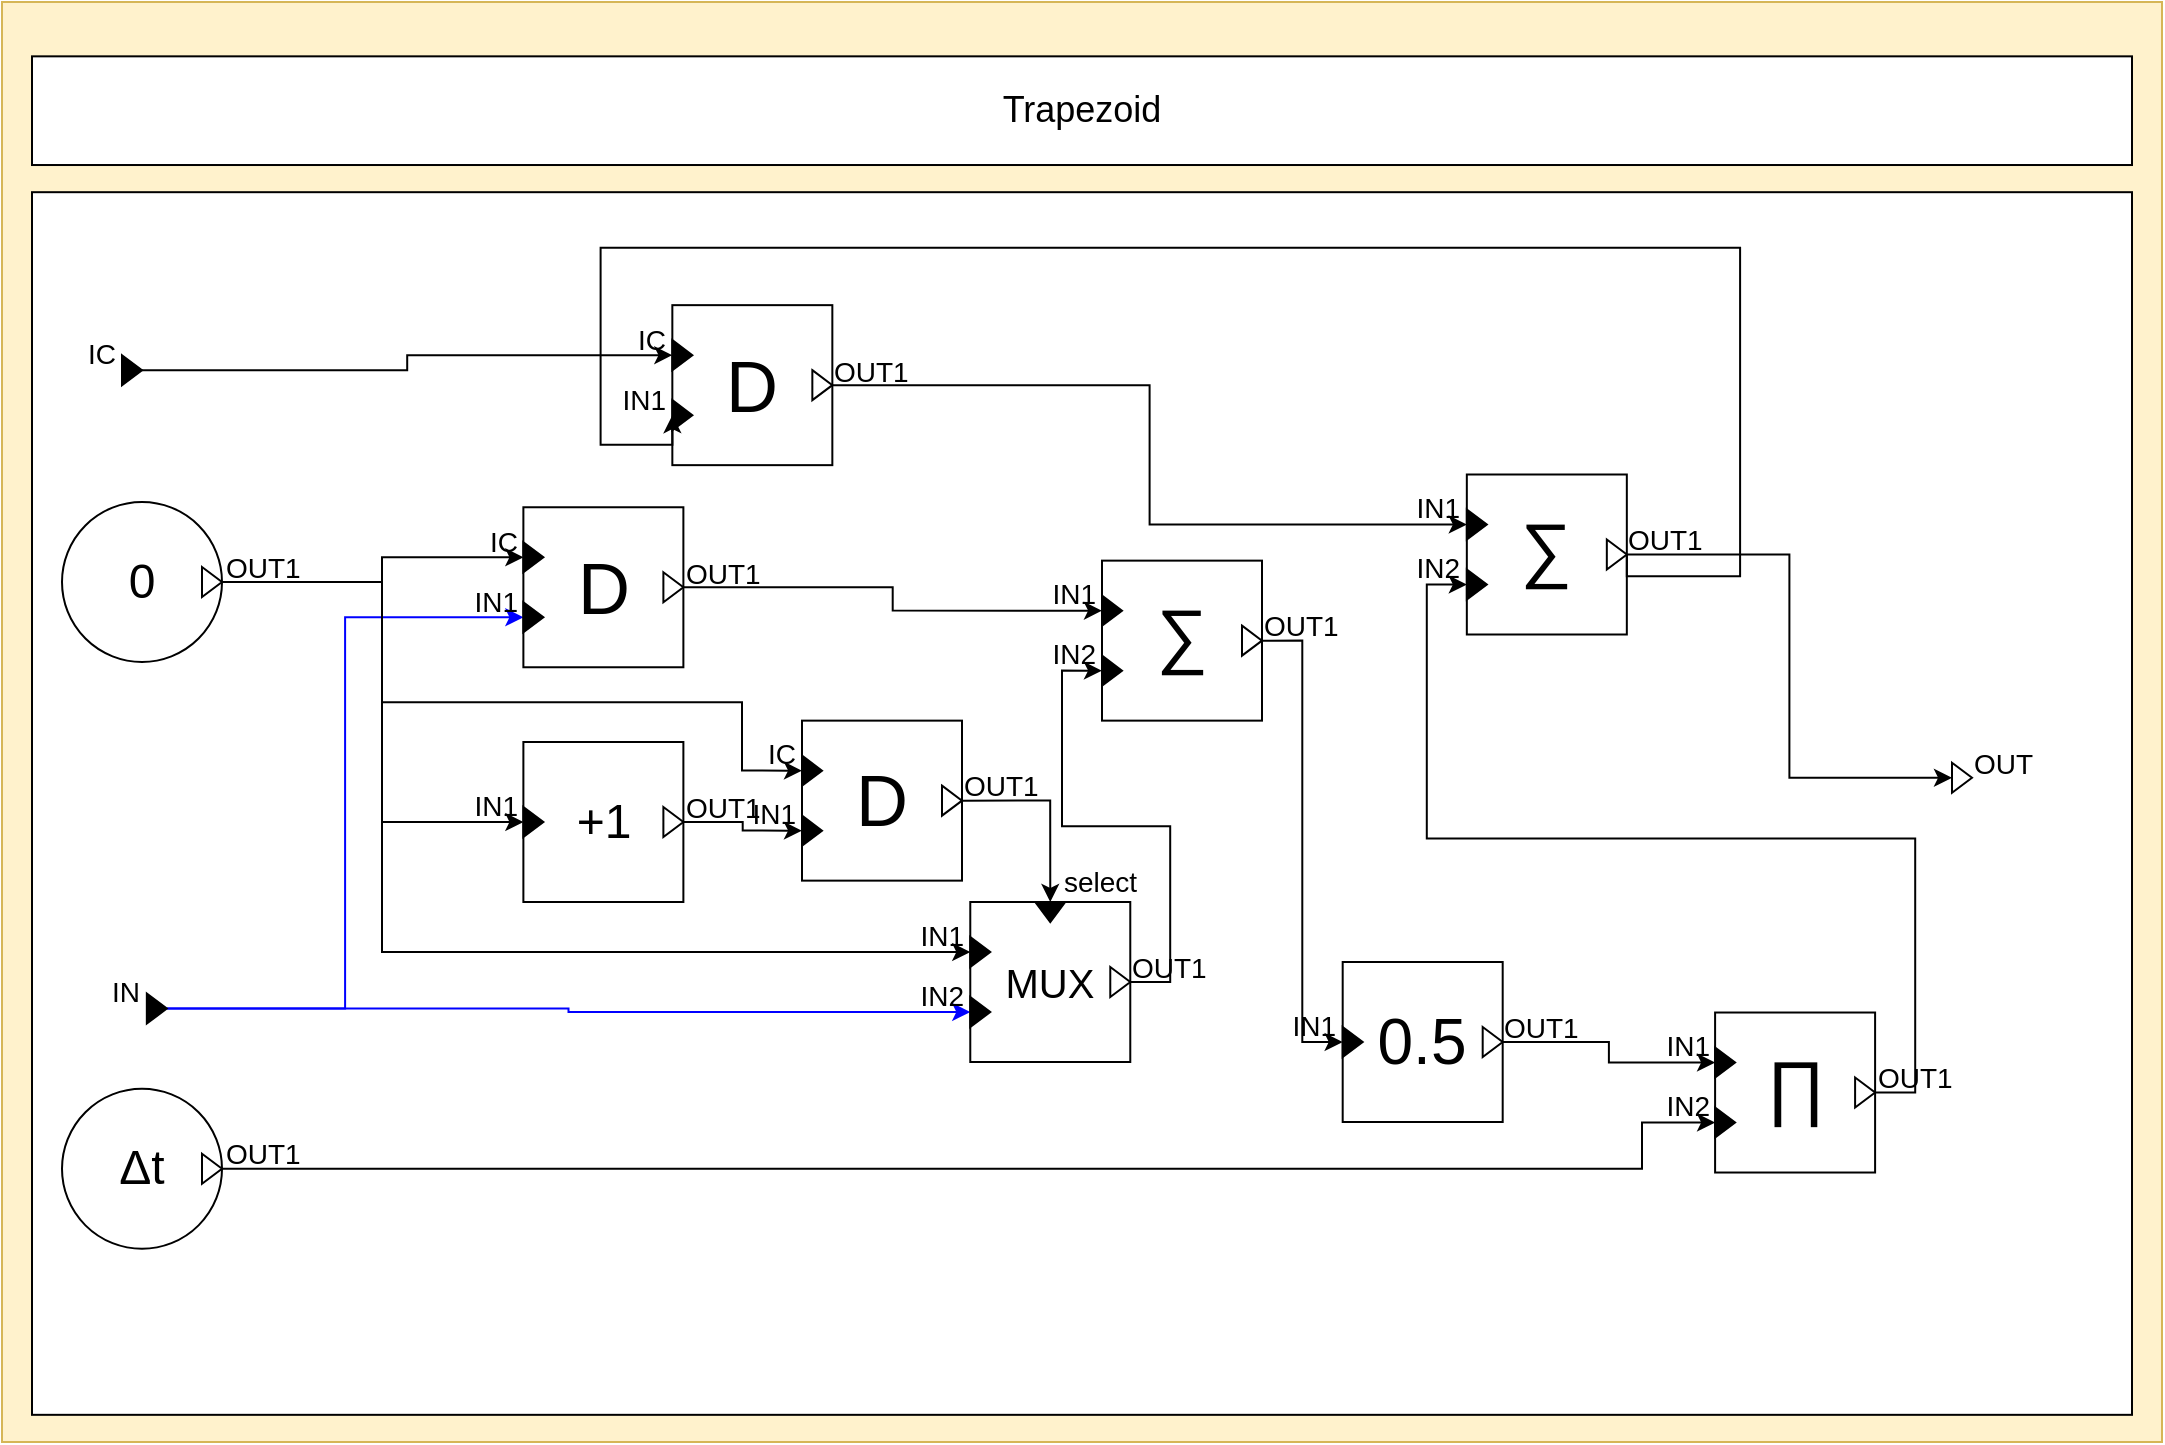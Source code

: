 <mxfile version="24.7.17">
  <diagram name="Page-1" id="q8zkSTC78mB-4oezDPPM">
    <mxGraphModel dx="1434" dy="838" grid="1" gridSize="10" guides="1" tooltips="1" connect="1" arrows="1" fold="1" page="1" pageScale="1" pageWidth="827" pageHeight="1169" math="0" shadow="0">
      <root>
        <mxCell id="0" />
        <mxCell id="1" parent="0" />
        <object label="" placeholders="1" class_name="Trapezoid" id="h2C-zFGGvk7dKX5kOmhA-1">
          <mxCell style="rounded=0;whiteSpace=wrap;html=1;fillColor=#fff2cc;strokeColor=#d6b656;container=0;connectable=0;allowArrows=0;treeFolding=0;moveCells=0;treeMoving=0;comic=0;rotatable=0;expand=1;autosize=1;resizeWidth=1;resizeHeight=1;metaEdit=1;" vertex="1" parent="1">
            <mxGeometry x="50" y="250" width="1080" height="720" as="geometry">
              <mxRectangle x="40" y="400" width="50" height="40" as="alternateBounds" />
            </mxGeometry>
          </mxCell>
        </object>
        <object label="%class_name%" placeholders="1" id="h2C-zFGGvk7dKX5kOmhA-2">
          <mxCell style="rounded=0;whiteSpace=wrap;html=1;fillColor=#ffffff;fontSize=18;connectable=0;allowArrows=0;rotatable=0;cloneable=0;deletable=0;" vertex="1" parent="h2C-zFGGvk7dKX5kOmhA-1">
            <mxGeometry x="15.0" y="27.17" width="1050" height="54.34" as="geometry" />
          </mxCell>
        </object>
        <mxCell id="h2C-zFGGvk7dKX5kOmhA-3" value="" style="rounded=0;whiteSpace=wrap;html=1;fillColor=#ffffff;connectable=0;allowArrows=0;container=1;collapsible=0;portConstraintRotation=0;rotatable=0;cloneable=0;deletable=0;recursiveResize=0;" vertex="1" parent="h2C-zFGGvk7dKX5kOmhA-1">
          <mxGeometry x="15.0" y="95.094" width="1050" height="611.321" as="geometry">
            <mxRectangle x="10" y="70" width="50" height="40" as="alternateBounds" />
          </mxGeometry>
        </mxCell>
        <mxCell id="h2C-zFGGvk7dKX5kOmhA-4" style="edgeStyle=orthogonalEdgeStyle;rounded=0;orthogonalLoop=1;jettySize=auto;html=1;exitX=1;exitY=0.5;exitDx=0;exitDy=0;entryX=0;entryY=0.5;entryDx=0;entryDy=0;" edge="1" parent="h2C-zFGGvk7dKX5kOmhA-3" source="h2C-zFGGvk7dKX5kOmhA-5" target="h2C-zFGGvk7dKX5kOmhA-11">
          <mxGeometry relative="1" as="geometry" />
        </mxCell>
        <object label="%name%" placeholders="1" name="IC" class_name="InputPort" id="h2C-zFGGvk7dKX5kOmhA-5">
          <mxCell style="triangle;fontSize=14;points=[[0,0.5],[1,0.5]];allowArrows=0;verticalAlign=middle;horizontal=1;spacingTop=0;align=right;spacingLeft=0;spacingRight=8;html=1;comic=0;treeFolding=0;treeMoving=0;resizable=0;movableLabel=1;spacing=2;aspect=fixed;fillColor=#000000;metaEdit=1;" vertex="1" parent="h2C-zFGGvk7dKX5kOmhA-3">
            <mxGeometry x="45.0" y="81.509" width="10" height="15" as="geometry">
              <mxPoint x="-4" y="-8" as="offset" />
            </mxGeometry>
          </mxCell>
        </object>
        <mxCell id="h2C-zFGGvk7dKX5kOmhA-58" style="edgeStyle=orthogonalEdgeStyle;rounded=0;orthogonalLoop=1;jettySize=auto;html=1;exitX=1;exitY=0.5;exitDx=0;exitDy=0;exitPerimeter=0;entryX=0;entryY=0.5;entryDx=0;entryDy=0;strokeColor=#0000FF;" edge="1" parent="h2C-zFGGvk7dKX5kOmhA-3" source="h2C-zFGGvk7dKX5kOmhA-7" target="h2C-zFGGvk7dKX5kOmhA-56">
          <mxGeometry relative="1" as="geometry" />
        </mxCell>
        <mxCell id="h2C-zFGGvk7dKX5kOmhA-95" style="edgeStyle=orthogonalEdgeStyle;rounded=0;orthogonalLoop=1;jettySize=auto;html=1;exitX=1;exitY=0.5;exitDx=0;exitDy=0;exitPerimeter=0;entryX=0;entryY=0.5;entryDx=0;entryDy=0;strokeColor=#0000FF;" edge="1" parent="h2C-zFGGvk7dKX5kOmhA-3" source="h2C-zFGGvk7dKX5kOmhA-7" target="h2C-zFGGvk7dKX5kOmhA-92">
          <mxGeometry relative="1" as="geometry" />
        </mxCell>
        <object label="%name%" placeholders="1" name="IN" class_name="InputPort" id="h2C-zFGGvk7dKX5kOmhA-7">
          <mxCell style="triangle;fontSize=14;points=[[1,0.5,0,0,0]];allowArrows=0;verticalAlign=middle;horizontal=1;spacingTop=0;align=right;spacingLeft=0;spacingRight=8;html=1;comic=0;treeFolding=0;treeMoving=0;resizable=0;movableLabel=1;spacing=2;aspect=fixed;fillColor=#000000;metaEdit=1;" vertex="1" parent="h2C-zFGGvk7dKX5kOmhA-3">
            <mxGeometry x="57.414" y="400.694" width="10" height="15" as="geometry">
              <mxPoint x="-4" y="-8" as="offset" />
            </mxGeometry>
          </mxCell>
        </object>
        <object label="%name%" placeholders="1" name="OUT" class_name="OutputPort" id="h2C-zFGGvk7dKX5kOmhA-8">
          <mxCell style="triangle;fillColor=#ffffff;fontSize=14;points=[[0,0.5],[1,0.5]];allowArrows=0;verticalAlign=middle;horizontal=1;spacingTop=0;align=left;spacingLeft=4;spacingRight=0;html=1;comic=0;treeFolding=0;treeMoving=0;movable=1;resizable=0;rotatable=1;deletable=1;editable=1;connectable=1;movableLabel=1;spacing=2;aspect=fixed;metaEdit=1;" vertex="1" parent="h2C-zFGGvk7dKX5kOmhA-3">
            <mxGeometry x="960.0" y="285.283" width="10" height="15" as="geometry">
              <mxPoint x="5" y="-7" as="offset" />
            </mxGeometry>
          </mxCell>
        </object>
        <object label="%symbol%" placeholders="1" symbol="D" class_name="DelayBlock" block_name="" id="h2C-zFGGvk7dKX5kOmhA-9">
          <mxCell style="whiteSpace=wrap;html=1;aspect=fixed;comic=0;fillColor=#FFFFFF;fontSize=36;align=center;resizable=0;container=1;collapsible=0;points=[];allowArrows=0;metaEdit=1;connectable=0;" vertex="1" parent="h2C-zFGGvk7dKX5kOmhA-3">
            <mxGeometry x="320.172" y="56.482" width="80" height="80" as="geometry" />
          </mxCell>
        </object>
        <object label="%name%" placeholders="1" name="OUT1" class_name="OutputPort" id="h2C-zFGGvk7dKX5kOmhA-10">
          <mxCell style="triangle;fillColor=#ffffff;fontSize=14;points=[[1,0.5]];allowArrows=0;verticalAlign=middle;horizontal=1;spacingTop=0;align=left;spacingLeft=4;spacingRight=0;html=1;comic=0;treeFolding=0;treeMoving=0;movable=1;resizable=0;rotatable=1;deletable=1;editable=1;connectable=1;movableLabel=1;spacing=2;aspect=fixed;metaEdit=1;" vertex="1" parent="h2C-zFGGvk7dKX5kOmhA-9">
            <mxGeometry x="70" y="32.5" width="10" height="15" as="geometry">
              <mxPoint x="5" y="-7" as="offset" />
            </mxGeometry>
          </mxCell>
        </object>
        <object label="%name%" placeholders="1" name="IC" class_name="InputPort" id="h2C-zFGGvk7dKX5kOmhA-11">
          <mxCell style="triangle;fontSize=14;points=[[0,0.5]];allowArrows=0;verticalAlign=middle;horizontal=1;spacingTop=0;align=right;spacingLeft=0;spacingRight=8;html=1;comic=0;treeFolding=0;treeMoving=0;resizable=0;movableLabel=1;spacing=2;aspect=fixed;fillColor=#000000;metaEdit=1;" vertex="1" parent="h2C-zFGGvk7dKX5kOmhA-9">
            <mxGeometry y="17.5" width="10" height="15" as="geometry">
              <mxPoint x="-4" y="-8" as="offset" />
            </mxGeometry>
          </mxCell>
        </object>
        <object label="%name%" placeholders="1" name="IN1" class_name="InputPort" id="h2C-zFGGvk7dKX5kOmhA-12">
          <mxCell style="triangle;fontSize=14;points=[[0,0.5]];allowArrows=0;verticalAlign=middle;horizontal=1;spacingTop=0;align=right;spacingLeft=0;spacingRight=8;html=1;comic=0;treeFolding=0;treeMoving=0;resizable=0;movableLabel=1;spacing=2;aspect=fixed;fillColor=#000000;metaEdit=1;" vertex="1" parent="h2C-zFGGvk7dKX5kOmhA-9">
            <mxGeometry y="47.5" width="10" height="15" as="geometry">
              <mxPoint x="-4" y="-8" as="offset" />
            </mxGeometry>
          </mxCell>
        </object>
        <object label="%symbol%" placeholders="1" block_name="" class_name="DeltaTBlock" symbol="&amp;#916;t" id="h2C-zFGGvk7dKX5kOmhA-13">
          <mxCell style="ellipse;whiteSpace=wrap;html=1;comic=0;fillColor=#ffffff;fontSize=24;align=center;allowArrows=0;connectable=0;container=1;collapsible=0;recursiveResize=1;direction=west;resizable=0;metaEdit=1;" vertex="1" parent="h2C-zFGGvk7dKX5kOmhA-3">
            <mxGeometry x="15.0" y="448.302" width="80" height="80" as="geometry" />
          </mxCell>
        </object>
        <object label="%name%" placeholders="1" name="OUT1" class_name="OutputPort" id="h2C-zFGGvk7dKX5kOmhA-14">
          <mxCell style="triangle;fillColor=#ffffff;fontSize=14;points=[[1,0.5]];allowArrows=0;verticalAlign=middle;horizontal=1;spacingTop=0;align=left;spacingLeft=4;spacingRight=0;html=1;comic=0;treeFolding=0;treeMoving=0;movable=1;resizable=0;rotatable=1;deletable=1;editable=1;connectable=1;movableLabel=1;spacing=2;aspect=fixed;metaEdit=1;" vertex="1" parent="h2C-zFGGvk7dKX5kOmhA-13">
            <mxGeometry x="70" y="32.5" width="10" height="15" as="geometry">
              <mxPoint x="6" y="-7" as="offset" />
            </mxGeometry>
          </mxCell>
        </object>
        <object label="%value%" placeholders="1" value="0" block_name="" class_name="ConstantBlock" id="h2C-zFGGvk7dKX5kOmhA-15">
          <mxCell style="ellipse;whiteSpace=wrap;html=1;comic=0;fillColor=#ffffff;fontSize=24;align=center;allowArrows=0;connectable=0;container=1;collapsible=0;recursiveResize=1;direction=west;resizable=0;metaEdit=1;" vertex="1" parent="h2C-zFGGvk7dKX5kOmhA-3">
            <mxGeometry x="15.0" y="154.901" width="80" height="80" as="geometry" />
          </mxCell>
        </object>
        <object label="%name%" placeholders="1" name="OUT1" class_name="OutputPort" id="h2C-zFGGvk7dKX5kOmhA-16">
          <mxCell style="triangle;fillColor=#ffffff;fontSize=14;points=[[1,0.5]];allowArrows=0;verticalAlign=middle;horizontal=1;spacingTop=0;align=left;spacingLeft=4;spacingRight=0;html=1;comic=0;treeFolding=0;treeMoving=0;movable=1;resizable=0;rotatable=1;deletable=1;editable=1;connectable=1;movableLabel=1;spacing=2;aspect=fixed;metaEdit=1;" vertex="1" parent="h2C-zFGGvk7dKX5kOmhA-15">
            <mxGeometry x="70" y="32.5" width="10" height="15" as="geometry">
              <mxPoint x="6" y="-7" as="offset" />
            </mxGeometry>
          </mxCell>
        </object>
        <object label="%symbol%" placeholders="1" symbol="&amp;prod;" class_name="ProductBlock" block_name="" numberOfInputs="2" id="h2C-zFGGvk7dKX5kOmhA-17">
          <mxCell style="whiteSpace=wrap;html=1;aspect=fixed;comic=0;fillColor=#FFFFFF;fontSize=36;align=center;resizable=0;container=1;collapsible=0;points=[];allowArrows=0;spacingTop=-6;metaEdit=1;connectable=0;" vertex="1" parent="h2C-zFGGvk7dKX5kOmhA-3">
            <mxGeometry x="841.552" y="410.164" width="80" height="80" as="geometry" />
          </mxCell>
        </object>
        <object label="%name%" placeholders="1" name="OUT1" class_name="OutputPort" id="h2C-zFGGvk7dKX5kOmhA-18">
          <mxCell style="triangle;fillColor=#ffffff;fontSize=14;points=[[1,0.5]];allowArrows=0;verticalAlign=middle;horizontal=1;spacingTop=0;align=left;spacingLeft=4;spacingRight=0;html=1;comic=0;treeFolding=0;treeMoving=0;movable=1;resizable=0;rotatable=1;deletable=1;editable=1;connectable=1;movableLabel=1;spacing=2;aspect=fixed;metaEdit=1;" vertex="1" parent="h2C-zFGGvk7dKX5kOmhA-17">
            <mxGeometry x="70" y="32.5" width="10" height="15" as="geometry">
              <mxPoint x="5" y="-7" as="offset" />
            </mxGeometry>
          </mxCell>
        </object>
        <object label="%name%" placeholders="1" name="IN1" class_name="InputPort" id="h2C-zFGGvk7dKX5kOmhA-19">
          <mxCell style="triangle;fontSize=14;points=[[0,0.5]];allowArrows=0;verticalAlign=middle;horizontal=1;spacingTop=0;align=right;spacingLeft=0;spacingRight=8;html=1;comic=0;treeFolding=0;treeMoving=0;resizable=0;movableLabel=1;spacing=2;aspect=fixed;fillColor=#000000;metaEdit=1;" vertex="1" parent="h2C-zFGGvk7dKX5kOmhA-17">
            <mxGeometry y="17.5" width="10" height="15" as="geometry">
              <mxPoint x="-4" y="-8" as="offset" />
            </mxGeometry>
          </mxCell>
        </object>
        <object label="%name%" placeholders="1" name="IN2" class_name="InputPort" id="h2C-zFGGvk7dKX5kOmhA-20">
          <mxCell style="triangle;fontSize=14;points=[[0,0.5]];allowArrows=0;verticalAlign=middle;horizontal=1;spacingTop=0;align=right;spacingLeft=0;spacingRight=8;html=1;comic=0;treeFolding=0;treeMoving=0;resizable=0;movableLabel=1;spacing=2;aspect=fixed;fillColor=#000000;metaEdit=1;" vertex="1" parent="h2C-zFGGvk7dKX5kOmhA-17">
            <mxGeometry y="47.5" width="10" height="15" as="geometry">
              <mxPoint x="-4" y="-8" as="offset" />
            </mxGeometry>
          </mxCell>
        </object>
        <mxCell id="h2C-zFGGvk7dKX5kOmhA-21" style="edgeStyle=orthogonalEdgeStyle;rounded=0;orthogonalLoop=1;jettySize=auto;html=1;exitX=1;exitY=0.5;exitDx=0;exitDy=0;entryX=0;entryY=0.5;entryDx=0;entryDy=0;" edge="1" parent="h2C-zFGGvk7dKX5kOmhA-3" source="h2C-zFGGvk7dKX5kOmhA-14" target="h2C-zFGGvk7dKX5kOmhA-20">
          <mxGeometry relative="1" as="geometry">
            <Array as="points">
              <mxPoint x="805" y="488" />
              <mxPoint x="805" y="465" />
            </Array>
          </mxGeometry>
        </mxCell>
        <object label="%symbol%" placeholders="1" symbol="&amp;sum;" class_name="AdderBlock" block_name="" numberOfInputs="2" id="h2C-zFGGvk7dKX5kOmhA-22">
          <mxCell style="whiteSpace=wrap;html=1;aspect=fixed;comic=0;fillColor=#FFFFFF;fontSize=36;align=center;resizable=0;container=1;collapsible=0;points=[];allowArrows=0;spacingTop=-6;metaEdit=1;connectable=0;" vertex="1" parent="h2C-zFGGvk7dKX5kOmhA-3">
            <mxGeometry x="717.414" y="141.156" width="80" height="80" as="geometry" />
          </mxCell>
        </object>
        <object label="%name%" placeholders="1" name="OUT1" class_name="OutputPort" id="h2C-zFGGvk7dKX5kOmhA-23">
          <mxCell style="triangle;fillColor=#ffffff;fontSize=14;points=[[1,0.5]];allowArrows=0;verticalAlign=middle;horizontal=1;spacingTop=0;align=left;spacingLeft=4;spacingRight=0;html=1;comic=0;treeFolding=0;treeMoving=0;movable=1;resizable=0;rotatable=1;deletable=1;editable=1;connectable=1;movableLabel=1;spacing=2;aspect=fixed;metaEdit=1;" vertex="1" parent="h2C-zFGGvk7dKX5kOmhA-22">
            <mxGeometry x="70" y="32.5" width="10" height="15" as="geometry">
              <mxPoint x="5" y="-7" as="offset" />
            </mxGeometry>
          </mxCell>
        </object>
        <object label="%name%" placeholders="1" name="IN1" class_name="InputPort" id="h2C-zFGGvk7dKX5kOmhA-24">
          <mxCell style="triangle;fontSize=14;points=[[0,0.5]];allowArrows=0;verticalAlign=middle;horizontal=1;spacingTop=0;align=right;spacingLeft=0;spacingRight=8;html=1;comic=0;treeFolding=0;treeMoving=0;resizable=0;movableLabel=1;spacing=2;aspect=fixed;fillColor=#000000;metaEdit=1;" vertex="1" parent="h2C-zFGGvk7dKX5kOmhA-22">
            <mxGeometry y="17.5" width="10" height="15" as="geometry">
              <mxPoint x="-4" y="-8" as="offset" />
            </mxGeometry>
          </mxCell>
        </object>
        <object label="%name%" placeholders="1" name="IN2" class_name="InputPort" id="h2C-zFGGvk7dKX5kOmhA-25">
          <mxCell style="triangle;fontSize=14;points=[[0,0.5]];allowArrows=0;verticalAlign=middle;horizontal=1;spacingTop=0;align=right;spacingLeft=0;spacingRight=8;html=1;comic=0;treeFolding=0;treeMoving=0;resizable=0;movableLabel=1;spacing=2;aspect=fixed;fillColor=#000000;metaEdit=1;" vertex="1" parent="h2C-zFGGvk7dKX5kOmhA-22">
            <mxGeometry y="47.5" width="10" height="15" as="geometry">
              <mxPoint x="-4" y="-8" as="offset" />
            </mxGeometry>
          </mxCell>
        </object>
        <mxCell id="h2C-zFGGvk7dKX5kOmhA-26" style="edgeStyle=orthogonalEdgeStyle;rounded=0;orthogonalLoop=1;jettySize=auto;html=1;exitX=1;exitY=0.5;exitDx=0;exitDy=0;entryX=0;entryY=0.5;entryDx=0;entryDy=0;" edge="1" parent="h2C-zFGGvk7dKX5kOmhA-3" source="h2C-zFGGvk7dKX5kOmhA-18" target="h2C-zFGGvk7dKX5kOmhA-25">
          <mxGeometry relative="1" as="geometry" />
        </mxCell>
        <mxCell id="h2C-zFGGvk7dKX5kOmhA-27" style="edgeStyle=orthogonalEdgeStyle;rounded=0;orthogonalLoop=1;jettySize=auto;html=1;exitX=1;exitY=0.5;exitDx=0;exitDy=0;entryX=0;entryY=0.5;entryDx=0;entryDy=0;" edge="1" parent="h2C-zFGGvk7dKX5kOmhA-3" source="h2C-zFGGvk7dKX5kOmhA-10" target="h2C-zFGGvk7dKX5kOmhA-24">
          <mxGeometry relative="1" as="geometry" />
        </mxCell>
        <mxCell id="h2C-zFGGvk7dKX5kOmhA-28" style="edgeStyle=orthogonalEdgeStyle;rounded=0;orthogonalLoop=1;jettySize=auto;html=1;exitX=1;exitY=0.5;exitDx=0;exitDy=0;entryX=0;entryY=0.5;entryDx=0;entryDy=0;" edge="1" parent="h2C-zFGGvk7dKX5kOmhA-3" source="h2C-zFGGvk7dKX5kOmhA-23" target="h2C-zFGGvk7dKX5kOmhA-12">
          <mxGeometry relative="1" as="geometry">
            <Array as="points">
              <mxPoint x="854.069" y="192" />
              <mxPoint x="854.069" y="27.789" />
              <mxPoint x="284.276" y="27.789" />
              <mxPoint x="284.276" y="126.316" />
            </Array>
          </mxGeometry>
        </mxCell>
        <mxCell id="h2C-zFGGvk7dKX5kOmhA-29" style="edgeStyle=orthogonalEdgeStyle;rounded=0;orthogonalLoop=1;jettySize=auto;html=1;exitX=1;exitY=0.5;exitDx=0;exitDy=0;entryX=0;entryY=0.5;entryDx=0;entryDy=0;" edge="1" parent="h2C-zFGGvk7dKX5kOmhA-3" source="h2C-zFGGvk7dKX5kOmhA-23" target="h2C-zFGGvk7dKX5kOmhA-8">
          <mxGeometry relative="1" as="geometry" />
        </mxCell>
        <object label="%symbol%" placeholders="1" symbol="D" class_name="DelayBlock" block_name="" id="h2C-zFGGvk7dKX5kOmhA-53">
          <mxCell style="whiteSpace=wrap;html=1;aspect=fixed;comic=0;fillColor=#FFFFFF;fontSize=36;align=center;resizable=0;container=1;collapsible=0;points=[];allowArrows=0;metaEdit=1;connectable=0;" vertex="1" parent="h2C-zFGGvk7dKX5kOmhA-3">
            <mxGeometry x="245.69" y="157.537" width="80" height="80" as="geometry" />
          </mxCell>
        </object>
        <object label="%name%" placeholders="1" name="OUT1" class_name="OutputPort" id="h2C-zFGGvk7dKX5kOmhA-54">
          <mxCell style="triangle;fillColor=#ffffff;fontSize=14;points=[[1,0.5]];allowArrows=0;verticalAlign=middle;horizontal=1;spacingTop=0;align=left;spacingLeft=4;spacingRight=0;html=1;comic=0;treeFolding=0;treeMoving=0;movable=1;resizable=0;rotatable=1;deletable=1;editable=1;connectable=1;movableLabel=1;spacing=2;aspect=fixed;metaEdit=1;" vertex="1" parent="h2C-zFGGvk7dKX5kOmhA-53">
            <mxGeometry x="70" y="32.5" width="10" height="15" as="geometry">
              <mxPoint x="5" y="-7" as="offset" />
            </mxGeometry>
          </mxCell>
        </object>
        <object label="%name%" placeholders="1" name="IC" class_name="InputPort" id="h2C-zFGGvk7dKX5kOmhA-55">
          <mxCell style="triangle;fontSize=14;points=[[0,0.5]];allowArrows=0;verticalAlign=middle;horizontal=1;spacingTop=0;align=right;spacingLeft=0;spacingRight=8;html=1;comic=0;treeFolding=0;treeMoving=0;resizable=0;movableLabel=1;spacing=2;aspect=fixed;fillColor=#000000;metaEdit=1;" vertex="1" parent="h2C-zFGGvk7dKX5kOmhA-53">
            <mxGeometry y="17.5" width="10" height="15" as="geometry">
              <mxPoint x="-4" y="-8" as="offset" />
            </mxGeometry>
          </mxCell>
        </object>
        <object label="%name%" placeholders="1" name="IN1" class_name="InputPort" id="h2C-zFGGvk7dKX5kOmhA-56">
          <mxCell style="triangle;fontSize=14;points=[[0,0.5]];allowArrows=0;verticalAlign=middle;horizontal=1;spacingTop=0;align=right;spacingLeft=0;spacingRight=8;html=1;comic=0;treeFolding=0;treeMoving=0;resizable=0;movableLabel=1;spacing=2;aspect=fixed;fillColor=#000000;metaEdit=1;" vertex="1" parent="h2C-zFGGvk7dKX5kOmhA-53">
            <mxGeometry y="47.5" width="10" height="15" as="geometry">
              <mxPoint x="-4" y="-8" as="offset" />
            </mxGeometry>
          </mxCell>
        </object>
        <mxCell id="h2C-zFGGvk7dKX5kOmhA-57" style="edgeStyle=orthogonalEdgeStyle;rounded=0;orthogonalLoop=1;jettySize=auto;html=1;exitX=1;exitY=0.5;exitDx=0;exitDy=0;entryX=0;entryY=0.5;entryDx=0;entryDy=0;" edge="1" parent="h2C-zFGGvk7dKX5kOmhA-3" source="h2C-zFGGvk7dKX5kOmhA-16" target="h2C-zFGGvk7dKX5kOmhA-55">
          <mxGeometry relative="1" as="geometry">
            <Array as="points">
              <mxPoint x="175" y="195" />
              <mxPoint x="175" y="183" />
            </Array>
          </mxGeometry>
        </mxCell>
        <object label="%symbol%" placeholders="1" symbol="&amp;sum;" class_name="AdderBlock" block_name="" numberOfInputs="2" id="h2C-zFGGvk7dKX5kOmhA-74">
          <mxCell style="whiteSpace=wrap;html=1;aspect=fixed;comic=0;fillColor=#FFFFFF;fontSize=36;align=center;resizable=0;container=1;collapsible=0;points=[];allowArrows=0;spacingTop=-6;metaEdit=1;connectable=0;" vertex="1" parent="h2C-zFGGvk7dKX5kOmhA-3">
            <mxGeometry x="534.998" y="184.228" width="80" height="80" as="geometry" />
          </mxCell>
        </object>
        <object label="%name%" placeholders="1" name="OUT1" class_name="OutputPort" id="h2C-zFGGvk7dKX5kOmhA-75">
          <mxCell style="triangle;fillColor=#ffffff;fontSize=14;points=[[1,0.5]];allowArrows=0;verticalAlign=middle;horizontal=1;spacingTop=0;align=left;spacingLeft=4;spacingRight=0;html=1;comic=0;treeFolding=0;treeMoving=0;movable=1;resizable=0;rotatable=1;deletable=1;editable=1;connectable=1;movableLabel=1;spacing=2;aspect=fixed;metaEdit=1;" vertex="1" parent="h2C-zFGGvk7dKX5kOmhA-74">
            <mxGeometry x="70" y="32.5" width="10" height="15" as="geometry">
              <mxPoint x="5" y="-7" as="offset" />
            </mxGeometry>
          </mxCell>
        </object>
        <object label="%name%" placeholders="1" name="IN1" class_name="InputPort" id="h2C-zFGGvk7dKX5kOmhA-76">
          <mxCell style="triangle;fontSize=14;points=[[0,0.5]];allowArrows=0;verticalAlign=middle;horizontal=1;spacingTop=0;align=right;spacingLeft=0;spacingRight=8;html=1;comic=0;treeFolding=0;treeMoving=0;resizable=0;movableLabel=1;spacing=2;aspect=fixed;fillColor=#000000;metaEdit=1;" vertex="1" parent="h2C-zFGGvk7dKX5kOmhA-74">
            <mxGeometry y="17.5" width="10" height="15" as="geometry">
              <mxPoint x="-4" y="-8" as="offset" />
            </mxGeometry>
          </mxCell>
        </object>
        <object label="%name%" placeholders="1" name="IN2" class_name="InputPort" id="h2C-zFGGvk7dKX5kOmhA-77">
          <mxCell style="triangle;fontSize=14;points=[[0,0.5]];allowArrows=0;verticalAlign=middle;horizontal=1;spacingTop=0;align=right;spacingLeft=0;spacingRight=8;html=1;comic=0;treeFolding=0;treeMoving=0;resizable=0;movableLabel=1;spacing=2;aspect=fixed;fillColor=#000000;metaEdit=1;" vertex="1" parent="h2C-zFGGvk7dKX5kOmhA-74">
            <mxGeometry y="47.5" width="10" height="15" as="geometry">
              <mxPoint x="-4" y="-8" as="offset" />
            </mxGeometry>
          </mxCell>
        </object>
        <object label="%value%" placeholders="1" class_name="GainBlock" block_name="" value="0.5" id="h2C-zFGGvk7dKX5kOmhA-82">
          <mxCell style="whiteSpace=wrap;html=1;aspect=fixed;comic=0;fillColor=#FFFFFF;fontSize=32;align=center;resizable=0;container=1;collapsible=0;points=[];allowArrows=0;metaEdit=1;connectable=0;" vertex="1" parent="h2C-zFGGvk7dKX5kOmhA-3">
            <mxGeometry x="655.345" y="384.906" width="80" height="80" as="geometry" />
          </mxCell>
        </object>
        <object label="%name%" placeholders="1" name="OUT1" class_name="OutputPort" id="h2C-zFGGvk7dKX5kOmhA-83">
          <mxCell style="triangle;fillColor=#ffffff;fontSize=14;points=[[1,0.5]];allowArrows=0;verticalAlign=middle;horizontal=1;spacingTop=0;align=left;spacingLeft=4;spacingRight=0;html=1;comic=0;treeFolding=0;treeMoving=0;movable=1;resizable=0;rotatable=1;deletable=1;editable=1;connectable=1;movableLabel=1;spacing=2;aspect=fixed;metaEdit=1;" vertex="1" parent="h2C-zFGGvk7dKX5kOmhA-82">
            <mxGeometry x="70" y="32.5" width="10" height="15" as="geometry">
              <mxPoint x="5" y="-7" as="offset" />
            </mxGeometry>
          </mxCell>
        </object>
        <object label="%name%" placeholders="1" name="IN1" class_name="InputPort" id="h2C-zFGGvk7dKX5kOmhA-84">
          <mxCell style="triangle;fontSize=14;points=[[0,0.5]];allowArrows=0;verticalAlign=middle;horizontal=1;spacingTop=0;align=right;spacingLeft=0;spacingRight=8;html=1;comic=0;treeFolding=0;treeMoving=0;resizable=0;movableLabel=1;spacing=2;aspect=fixed;fillColor=#000000;metaEdit=1;" vertex="1" parent="h2C-zFGGvk7dKX5kOmhA-82">
            <mxGeometry y="32.5" width="10" height="15" as="geometry">
              <mxPoint x="-4" y="-8" as="offset" />
            </mxGeometry>
          </mxCell>
        </object>
        <mxCell id="h2C-zFGGvk7dKX5kOmhA-85" style="edgeStyle=orthogonalEdgeStyle;rounded=0;orthogonalLoop=1;jettySize=auto;html=1;exitX=1;exitY=0.5;exitDx=0;exitDy=0;entryX=0;entryY=0.5;entryDx=0;entryDy=0;" edge="1" parent="h2C-zFGGvk7dKX5kOmhA-3" source="h2C-zFGGvk7dKX5kOmhA-75" target="h2C-zFGGvk7dKX5kOmhA-84">
          <mxGeometry relative="1" as="geometry" />
        </mxCell>
        <mxCell id="h2C-zFGGvk7dKX5kOmhA-86" style="edgeStyle=orthogonalEdgeStyle;rounded=0;orthogonalLoop=1;jettySize=auto;html=1;exitX=1;exitY=0.5;exitDx=0;exitDy=0;entryX=0;entryY=0.5;entryDx=0;entryDy=0;" edge="1" parent="h2C-zFGGvk7dKX5kOmhA-3" source="h2C-zFGGvk7dKX5kOmhA-83" target="h2C-zFGGvk7dKX5kOmhA-19">
          <mxGeometry relative="1" as="geometry" />
        </mxCell>
        <mxCell id="h2C-zFGGvk7dKX5kOmhA-87" style="edgeStyle=orthogonalEdgeStyle;rounded=0;orthogonalLoop=1;jettySize=auto;html=1;exitX=1;exitY=0.5;exitDx=0;exitDy=0;entryX=0;entryY=0.5;entryDx=0;entryDy=0;" edge="1" parent="h2C-zFGGvk7dKX5kOmhA-3" source="h2C-zFGGvk7dKX5kOmhA-54" target="h2C-zFGGvk7dKX5kOmhA-76">
          <mxGeometry relative="1" as="geometry" />
        </mxCell>
        <object label="%symbol%" placeholders="1" symbol="MUX" class_name="MultiplexerBlock" block_name="" id="h2C-zFGGvk7dKX5kOmhA-89">
          <mxCell style="whiteSpace=wrap;html=1;aspect=fixed;comic=0;fillColor=#FFFFFF;fontSize=20;align=center;resizable=0;container=1;collapsible=0;points=[];allowArrows=0;metaEdit=1;connectable=0;" vertex="1" parent="h2C-zFGGvk7dKX5kOmhA-3">
            <mxGeometry x="469.138" y="354.906" width="80" height="80" as="geometry" />
          </mxCell>
        </object>
        <object label="%name%" placeholders="1" name="OUT1" class_name="OutputPort" id="h2C-zFGGvk7dKX5kOmhA-90">
          <mxCell style="triangle;fillColor=#ffffff;fontSize=14;points=[[1,0.5]];allowArrows=0;verticalAlign=middle;horizontal=1;spacingTop=0;align=left;spacingLeft=4;spacingRight=0;html=1;comic=0;treeFolding=0;treeMoving=0;movable=1;resizable=0;rotatable=1;deletable=1;editable=1;connectable=1;movableLabel=1;spacing=2;aspect=fixed;metaEdit=1;" vertex="1" parent="h2C-zFGGvk7dKX5kOmhA-89">
            <mxGeometry x="70" y="32.5" width="10" height="15" as="geometry">
              <mxPoint x="5" y="-7" as="offset" />
            </mxGeometry>
          </mxCell>
        </object>
        <object label="%name%" placeholders="1" name="IN1" class_name="InputPort" id="h2C-zFGGvk7dKX5kOmhA-91">
          <mxCell style="triangle;fontSize=14;points=[[0,0.5]];allowArrows=0;verticalAlign=middle;horizontal=1;spacingTop=0;align=right;spacingLeft=0;spacingRight=8;html=1;comic=0;treeFolding=0;treeMoving=0;resizable=0;movableLabel=1;spacing=2;aspect=fixed;fillColor=#000000;metaEdit=1;" vertex="1" parent="h2C-zFGGvk7dKX5kOmhA-89">
            <mxGeometry y="17.5" width="10" height="15" as="geometry">
              <mxPoint x="-4" y="-8" as="offset" />
            </mxGeometry>
          </mxCell>
        </object>
        <object label="%name%" placeholders="1" name="IN2" class_name="InputPort" id="h2C-zFGGvk7dKX5kOmhA-92">
          <mxCell style="triangle;fontSize=14;points=[[0,0.5]];allowArrows=0;verticalAlign=middle;horizontal=1;spacingTop=0;align=right;spacingLeft=0;spacingRight=8;html=1;comic=0;treeFolding=0;treeMoving=0;resizable=0;movableLabel=1;spacing=2;aspect=fixed;fillColor=#000000;metaEdit=1;" vertex="1" parent="h2C-zFGGvk7dKX5kOmhA-89">
            <mxGeometry y="47.5" width="10" height="15" as="geometry">
              <mxPoint x="-4" y="-8" as="offset" />
            </mxGeometry>
          </mxCell>
        </object>
        <object label="%name%" placeholders="1" name="select" class_name="InputPort" id="h2C-zFGGvk7dKX5kOmhA-93">
          <mxCell style="triangle;fontSize=14;points=[[0,0.5]];allowArrows=0;verticalAlign=middle;horizontal=1;spacingTop=0;align=left;spacingLeft=2;spacingRight=0;html=1;comic=0;treeFolding=0;treeMoving=0;resizable=0;movableLabel=1;spacing=2;aspect=fixed;fillColor=#000000;direction=south;metaEdit=1;" vertex="1" parent="h2C-zFGGvk7dKX5kOmhA-89">
            <mxGeometry x="32.5" width="15" height="10" as="geometry">
              <mxPoint x="10" y="-15" as="offset" />
            </mxGeometry>
          </mxCell>
        </object>
        <mxCell id="h2C-zFGGvk7dKX5kOmhA-94" style="edgeStyle=orthogonalEdgeStyle;rounded=0;orthogonalLoop=1;jettySize=auto;html=1;exitX=1;exitY=0.5;exitDx=0;exitDy=0;entryX=0;entryY=0.5;entryDx=0;entryDy=0;" edge="1" parent="h2C-zFGGvk7dKX5kOmhA-3" source="h2C-zFGGvk7dKX5kOmhA-16" target="h2C-zFGGvk7dKX5kOmhA-91">
          <mxGeometry relative="1" as="geometry">
            <Array as="points">
              <mxPoint x="175" y="195" />
              <mxPoint x="175" y="380" />
            </Array>
          </mxGeometry>
        </mxCell>
        <object label="%symbol%" placeholders="1" symbol="D" class_name="DelayBlock" block_name="" id="h2C-zFGGvk7dKX5kOmhA-96">
          <mxCell style="whiteSpace=wrap;html=1;aspect=fixed;comic=0;fillColor=#FFFFFF;fontSize=36;align=center;resizable=0;container=1;collapsible=0;points=[];allowArrows=0;metaEdit=1;connectable=0;" vertex="1" parent="h2C-zFGGvk7dKX5kOmhA-3">
            <mxGeometry x="385" y="264.226" width="80" height="80" as="geometry" />
          </mxCell>
        </object>
        <object label="%name%" placeholders="1" name="OUT1" class_name="OutputPort" id="h2C-zFGGvk7dKX5kOmhA-97">
          <mxCell style="triangle;fillColor=#ffffff;fontSize=14;points=[[1,0.5]];allowArrows=0;verticalAlign=middle;horizontal=1;spacingTop=0;align=left;spacingLeft=4;spacingRight=0;html=1;comic=0;treeFolding=0;treeMoving=0;movable=1;resizable=0;rotatable=1;deletable=1;editable=1;connectable=1;movableLabel=1;spacing=2;aspect=fixed;metaEdit=1;" vertex="1" parent="h2C-zFGGvk7dKX5kOmhA-96">
            <mxGeometry x="70" y="32.5" width="10" height="15" as="geometry">
              <mxPoint x="5" y="-7" as="offset" />
            </mxGeometry>
          </mxCell>
        </object>
        <object label="%name%" placeholders="1" name="IC" class_name="InputPort" id="h2C-zFGGvk7dKX5kOmhA-98">
          <mxCell style="triangle;fontSize=14;points=[[0,0.5]];allowArrows=0;verticalAlign=middle;horizontal=1;spacingTop=0;align=right;spacingLeft=0;spacingRight=8;html=1;comic=0;treeFolding=0;treeMoving=0;resizable=0;movableLabel=1;spacing=2;aspect=fixed;fillColor=#000000;metaEdit=1;" vertex="1" parent="h2C-zFGGvk7dKX5kOmhA-96">
            <mxGeometry y="17.5" width="10" height="15" as="geometry">
              <mxPoint x="-4" y="-8" as="offset" />
            </mxGeometry>
          </mxCell>
        </object>
        <object label="%name%" placeholders="1" name="IN1" class_name="InputPort" id="h2C-zFGGvk7dKX5kOmhA-99">
          <mxCell style="triangle;fontSize=14;points=[[0,0.5]];allowArrows=0;verticalAlign=middle;horizontal=1;spacingTop=0;align=right;spacingLeft=0;spacingRight=8;html=1;comic=0;treeFolding=0;treeMoving=0;resizable=0;movableLabel=1;spacing=2;aspect=fixed;fillColor=#000000;metaEdit=1;" vertex="1" parent="h2C-zFGGvk7dKX5kOmhA-96">
            <mxGeometry y="47.5" width="10" height="15" as="geometry">
              <mxPoint x="-4" y="-8" as="offset" />
            </mxGeometry>
          </mxCell>
        </object>
        <mxCell id="h2C-zFGGvk7dKX5kOmhA-100" style="edgeStyle=orthogonalEdgeStyle;rounded=0;orthogonalLoop=1;jettySize=auto;html=1;exitX=1;exitY=0.5;exitDx=0;exitDy=0;entryX=0;entryY=0.5;entryDx=0;entryDy=0;" edge="1" parent="h2C-zFGGvk7dKX5kOmhA-3" source="h2C-zFGGvk7dKX5kOmhA-97" target="h2C-zFGGvk7dKX5kOmhA-93">
          <mxGeometry relative="1" as="geometry" />
        </mxCell>
        <object label="%symbol%" placeholders="1" symbol="+1" class_name="AddOneBlock" block_name="" id="h2C-zFGGvk7dKX5kOmhA-101">
          <mxCell style="whiteSpace=wrap;html=1;aspect=fixed;comic=0;fontSize=24;align=center;resizable=0;container=1;collapsible=0;points=[];allowArrows=0;metaEdit=1;connectable=0;" vertex="1" parent="h2C-zFGGvk7dKX5kOmhA-3">
            <mxGeometry x="245.69" y="274.906" width="80" height="80" as="geometry" />
          </mxCell>
        </object>
        <object label="%name%" placeholders="1" name="OUT1" class_name="OutputPort" id="h2C-zFGGvk7dKX5kOmhA-102">
          <mxCell style="triangle;fillColor=#ffffff;fontSize=14;points=[[1,0.5]];allowArrows=0;verticalAlign=middle;horizontal=1;spacingTop=0;align=left;spacingLeft=4;spacingRight=0;html=1;comic=0;treeFolding=0;treeMoving=0;movable=1;resizable=0;rotatable=1;deletable=1;editable=1;connectable=1;movableLabel=1;spacing=2;aspect=fixed;metaEdit=1;" vertex="1" parent="h2C-zFGGvk7dKX5kOmhA-101">
            <mxGeometry x="70" y="32.5" width="10" height="15" as="geometry">
              <mxPoint x="5" y="-7" as="offset" />
            </mxGeometry>
          </mxCell>
        </object>
        <object label="%name%" placeholders="1" name="IN1" class_name="InputPort" id="h2C-zFGGvk7dKX5kOmhA-103">
          <mxCell style="triangle;fontSize=14;points=[[0,0.5]];allowArrows=0;verticalAlign=middle;horizontal=1;spacingTop=0;align=right;spacingLeft=0;spacingRight=8;html=1;comic=0;treeFolding=0;treeMoving=0;resizable=0;movableLabel=1;spacing=2;aspect=fixed;fillColor=#000000;metaEdit=1;" vertex="1" parent="h2C-zFGGvk7dKX5kOmhA-101">
            <mxGeometry y="32.5" width="10" height="15" as="geometry">
              <mxPoint x="-4" y="-8" as="offset" />
            </mxGeometry>
          </mxCell>
        </object>
        <mxCell id="h2C-zFGGvk7dKX5kOmhA-104" style="edgeStyle=orthogonalEdgeStyle;rounded=0;orthogonalLoop=1;jettySize=auto;html=1;exitX=1;exitY=0.5;exitDx=0;exitDy=0;entryX=0;entryY=0.5;entryDx=0;entryDy=0;" edge="1" parent="h2C-zFGGvk7dKX5kOmhA-3" source="h2C-zFGGvk7dKX5kOmhA-102" target="h2C-zFGGvk7dKX5kOmhA-99">
          <mxGeometry relative="1" as="geometry" />
        </mxCell>
        <mxCell id="h2C-zFGGvk7dKX5kOmhA-105" style="edgeStyle=orthogonalEdgeStyle;rounded=0;orthogonalLoop=1;jettySize=auto;html=1;exitX=1;exitY=0.5;exitDx=0;exitDy=0;entryX=0;entryY=0.5;entryDx=0;entryDy=0;" edge="1" parent="h2C-zFGGvk7dKX5kOmhA-3" source="h2C-zFGGvk7dKX5kOmhA-16" target="h2C-zFGGvk7dKX5kOmhA-103">
          <mxGeometry relative="1" as="geometry">
            <Array as="points">
              <mxPoint x="175" y="195" />
              <mxPoint x="175" y="315" />
            </Array>
          </mxGeometry>
        </mxCell>
        <mxCell id="h2C-zFGGvk7dKX5kOmhA-106" style="edgeStyle=orthogonalEdgeStyle;rounded=0;orthogonalLoop=1;jettySize=auto;html=1;exitX=1;exitY=0.5;exitDx=0;exitDy=0;entryX=0;entryY=0.5;entryDx=0;entryDy=0;" edge="1" parent="h2C-zFGGvk7dKX5kOmhA-3" source="h2C-zFGGvk7dKX5kOmhA-16" target="h2C-zFGGvk7dKX5kOmhA-98">
          <mxGeometry relative="1" as="geometry">
            <Array as="points">
              <mxPoint x="175" y="195" />
              <mxPoint x="175" y="255" />
              <mxPoint x="355" y="255" />
              <mxPoint x="355" y="289" />
            </Array>
          </mxGeometry>
        </mxCell>
        <mxCell id="h2C-zFGGvk7dKX5kOmhA-107" style="edgeStyle=orthogonalEdgeStyle;rounded=0;orthogonalLoop=1;jettySize=auto;html=1;exitX=1;exitY=0.5;exitDx=0;exitDy=0;entryX=0;entryY=0.5;entryDx=0;entryDy=0;" edge="1" parent="h2C-zFGGvk7dKX5kOmhA-3" source="h2C-zFGGvk7dKX5kOmhA-90" target="h2C-zFGGvk7dKX5kOmhA-77">
          <mxGeometry relative="1" as="geometry" />
        </mxCell>
      </root>
    </mxGraphModel>
  </diagram>
</mxfile>
